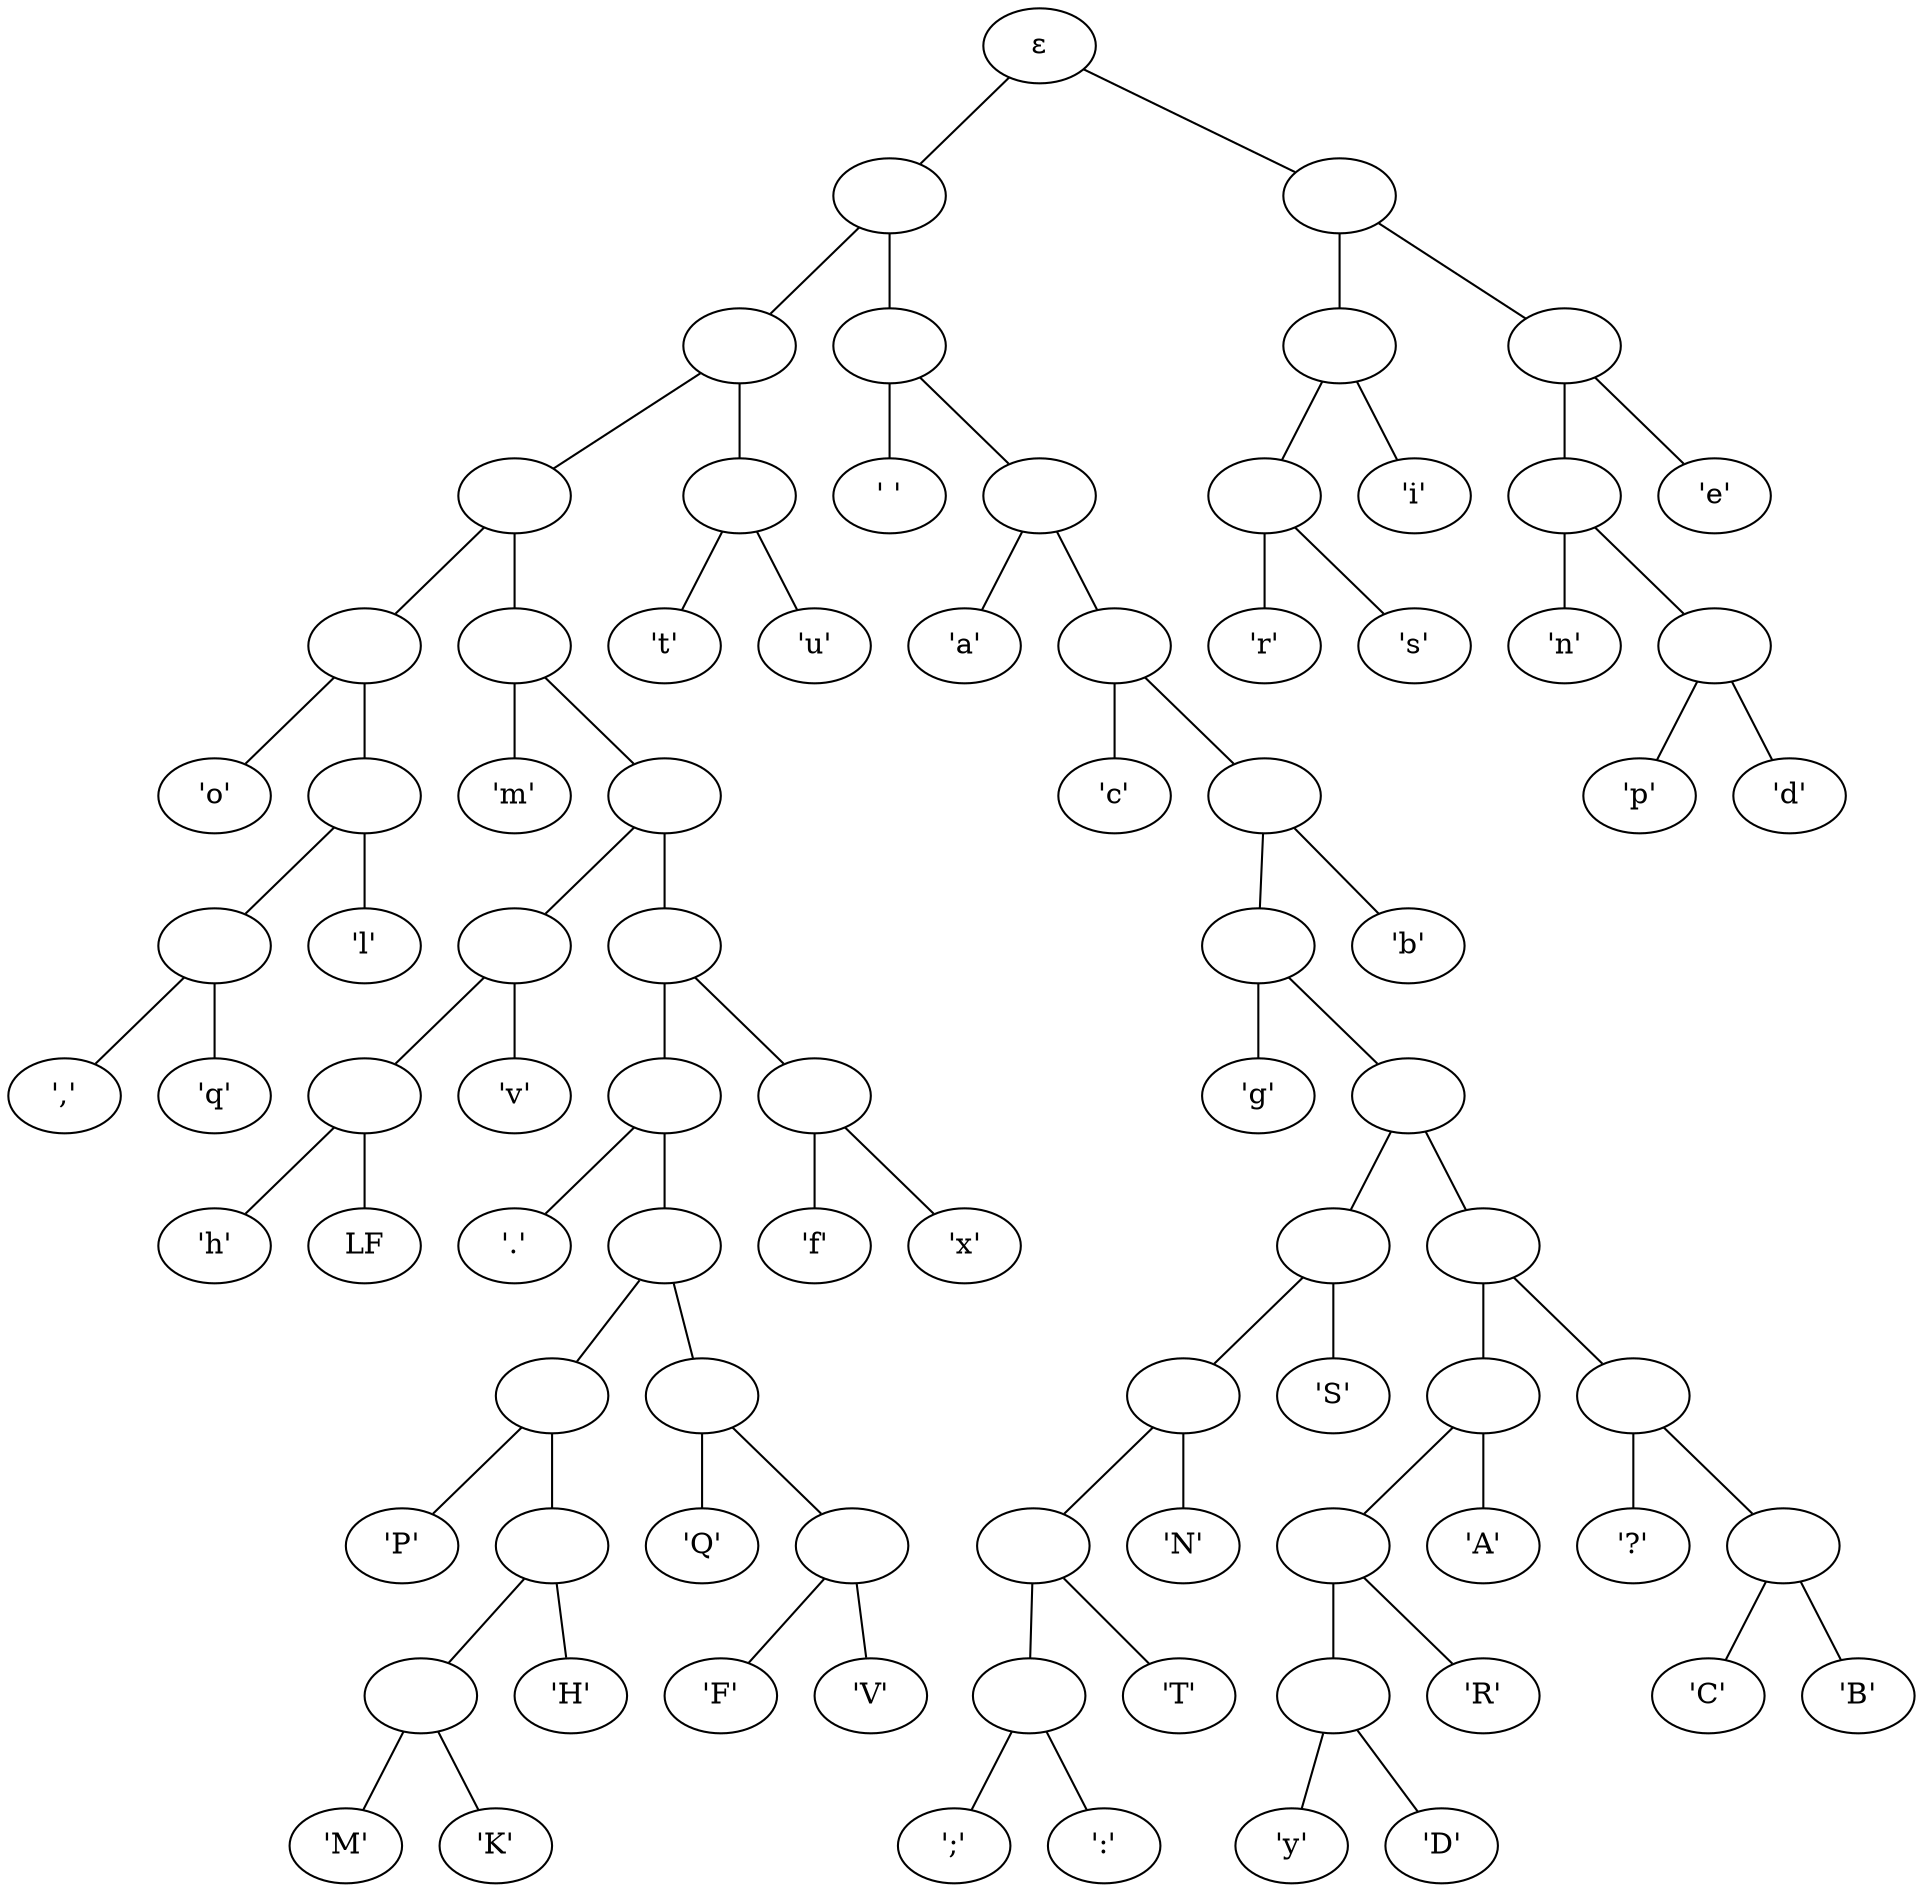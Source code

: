 
graph {
    0 
    0 [label="ε"]
    0 -- 1 -- 2 -- 3 -- 4 -- 5    5 [label="'o'"]
    4 [label=""]
    4 -- 6 -- 7 -- 8    8 [label="','"]
    7 [label=""]
    7 -- 9    9 [label="'q'"]
    6 [label=""]
    6 -- 10    10 [label="'l'"]
    3 [label=""]
    3 -- 11 -- 12    12 [label="'m'"]
    11 [label=""]
    11 -- 13 -- 14 -- 15 -- 16    16 [label="'h'"]
    15 [label=""]
    15 -- 17    17 [label="LF"]
    14 [label=""]
    14 -- 18    18 [label="'v'"]
    13 [label=""]
    13 -- 19 -- 20 -- 21    21 [label="'.'"]
    20 [label=""]
    20 -- 22 -- 23 -- 24    24 [label="'P'"]
    23 [label=""]
    23 -- 25 -- 26 -- 27    27 [label="'M'"]
    26 [label=""]
    26 -- 28    28 [label="'K'"]
    25 [label=""]
    25 -- 29    29 [label="'H'"]
    22 [label=""]
    22 -- 30 -- 31    31 [label="'Q'"]
    30 [label=""]
    30 -- 32 -- 33    33 [label="'F'"]
    32 [label=""]
    32 -- 34    34 [label="'V'"]
    19 [label=""]
    19 -- 35 -- 36    36 [label="'f'"]
    35 [label=""]
    35 -- 37    37 [label="'x'"]
    2 [label=""]
    2 -- 38 -- 39    39 [label="'t'"]
    38 [label=""]
    38 -- 40    40 [label="'u'"]
    1 [label=""]
    1 -- 41 -- 42    42 [label="' '"]
    41 [label=""]
    41 -- 43 -- 44    44 [label="'a'"]
    43 [label=""]
    43 -- 45 -- 46    46 [label="'c'"]
    45 [label=""]
    45 -- 47 -- 48 -- 49    49 [label="'g'"]
    48 [label=""]
    48 -- 50 -- 51 -- 52 -- 53 -- 54 -- 55    55 [label="';'"]
    54 [label=""]
    54 -- 56    56 [label="':'"]
    53 [label=""]
    53 -- 57    57 [label="'T'"]
    52 [label=""]
    52 -- 58    58 [label="'N'"]
    51 [label=""]
    51 -- 59    59 [label="'S'"]
    50 [label=""]
    50 -- 60 -- 61 -- 62 -- 63 -- 64    64 [label="'y'"]
    63 [label=""]
    63 -- 65    65 [label="'D'"]
    62 [label=""]
    62 -- 66    66 [label="'R'"]
    61 [label=""]
    61 -- 67    67 [label="'A'"]
    60 [label=""]
    60 -- 68 -- 69    69 [label="'?'"]
    68 [label=""]
    68 -- 70 -- 71    71 [label="'C'"]
    70 [label=""]
    70 -- 72    72 [label="'B'"]
    47 [label=""]
    47 -- 73    73 [label="'b'"]
    0 -- 74 -- 75 -- 76 -- 77    77 [label="'r'"]
    76 [label=""]
    76 -- 78    78 [label="'s'"]
    75 [label=""]
    75 -- 79    79 [label="'i'"]
    74 [label=""]
    74 -- 80 -- 81 -- 82    82 [label="'n'"]
    81 [label=""]
    81 -- 83 -- 84    84 [label="'p'"]
    83 [label=""]
    83 -- 85    85 [label="'d'"]
    80 [label=""]
    80 -- 86    86 [label="'e'"]
}

